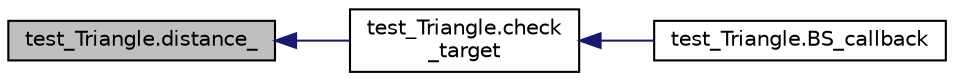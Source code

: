 digraph "test_Triangle.distance_"
{
 // INTERACTIVE_SVG=YES
  edge [fontname="Helvetica",fontsize="10",labelfontname="Helvetica",labelfontsize="10"];
  node [fontname="Helvetica",fontsize="10",shape=record];
  rankdir="LR";
  Node1 [label="test_Triangle.distance_",height=0.2,width=0.4,color="black", fillcolor="grey75", style="filled", fontcolor="black"];
  Node1 -> Node2 [dir="back",color="midnightblue",fontsize="10",style="solid",fontname="Helvetica"];
  Node2 [label="test_Triangle.check\l_target",height=0.2,width=0.4,color="black", fillcolor="white", style="filled",URL="$d9/d5a/namespacetest___triangle.html#a41c6fdb96ace9bd92c6732d69bace4e7"];
  Node2 -> Node3 [dir="back",color="midnightblue",fontsize="10",style="solid",fontname="Helvetica"];
  Node3 [label="test_Triangle.BS_callback",height=0.2,width=0.4,color="black", fillcolor="white", style="filled",URL="$d9/d5a/namespacetest___triangle.html#aecf5804ac579546799190cb4217eb076"];
}

